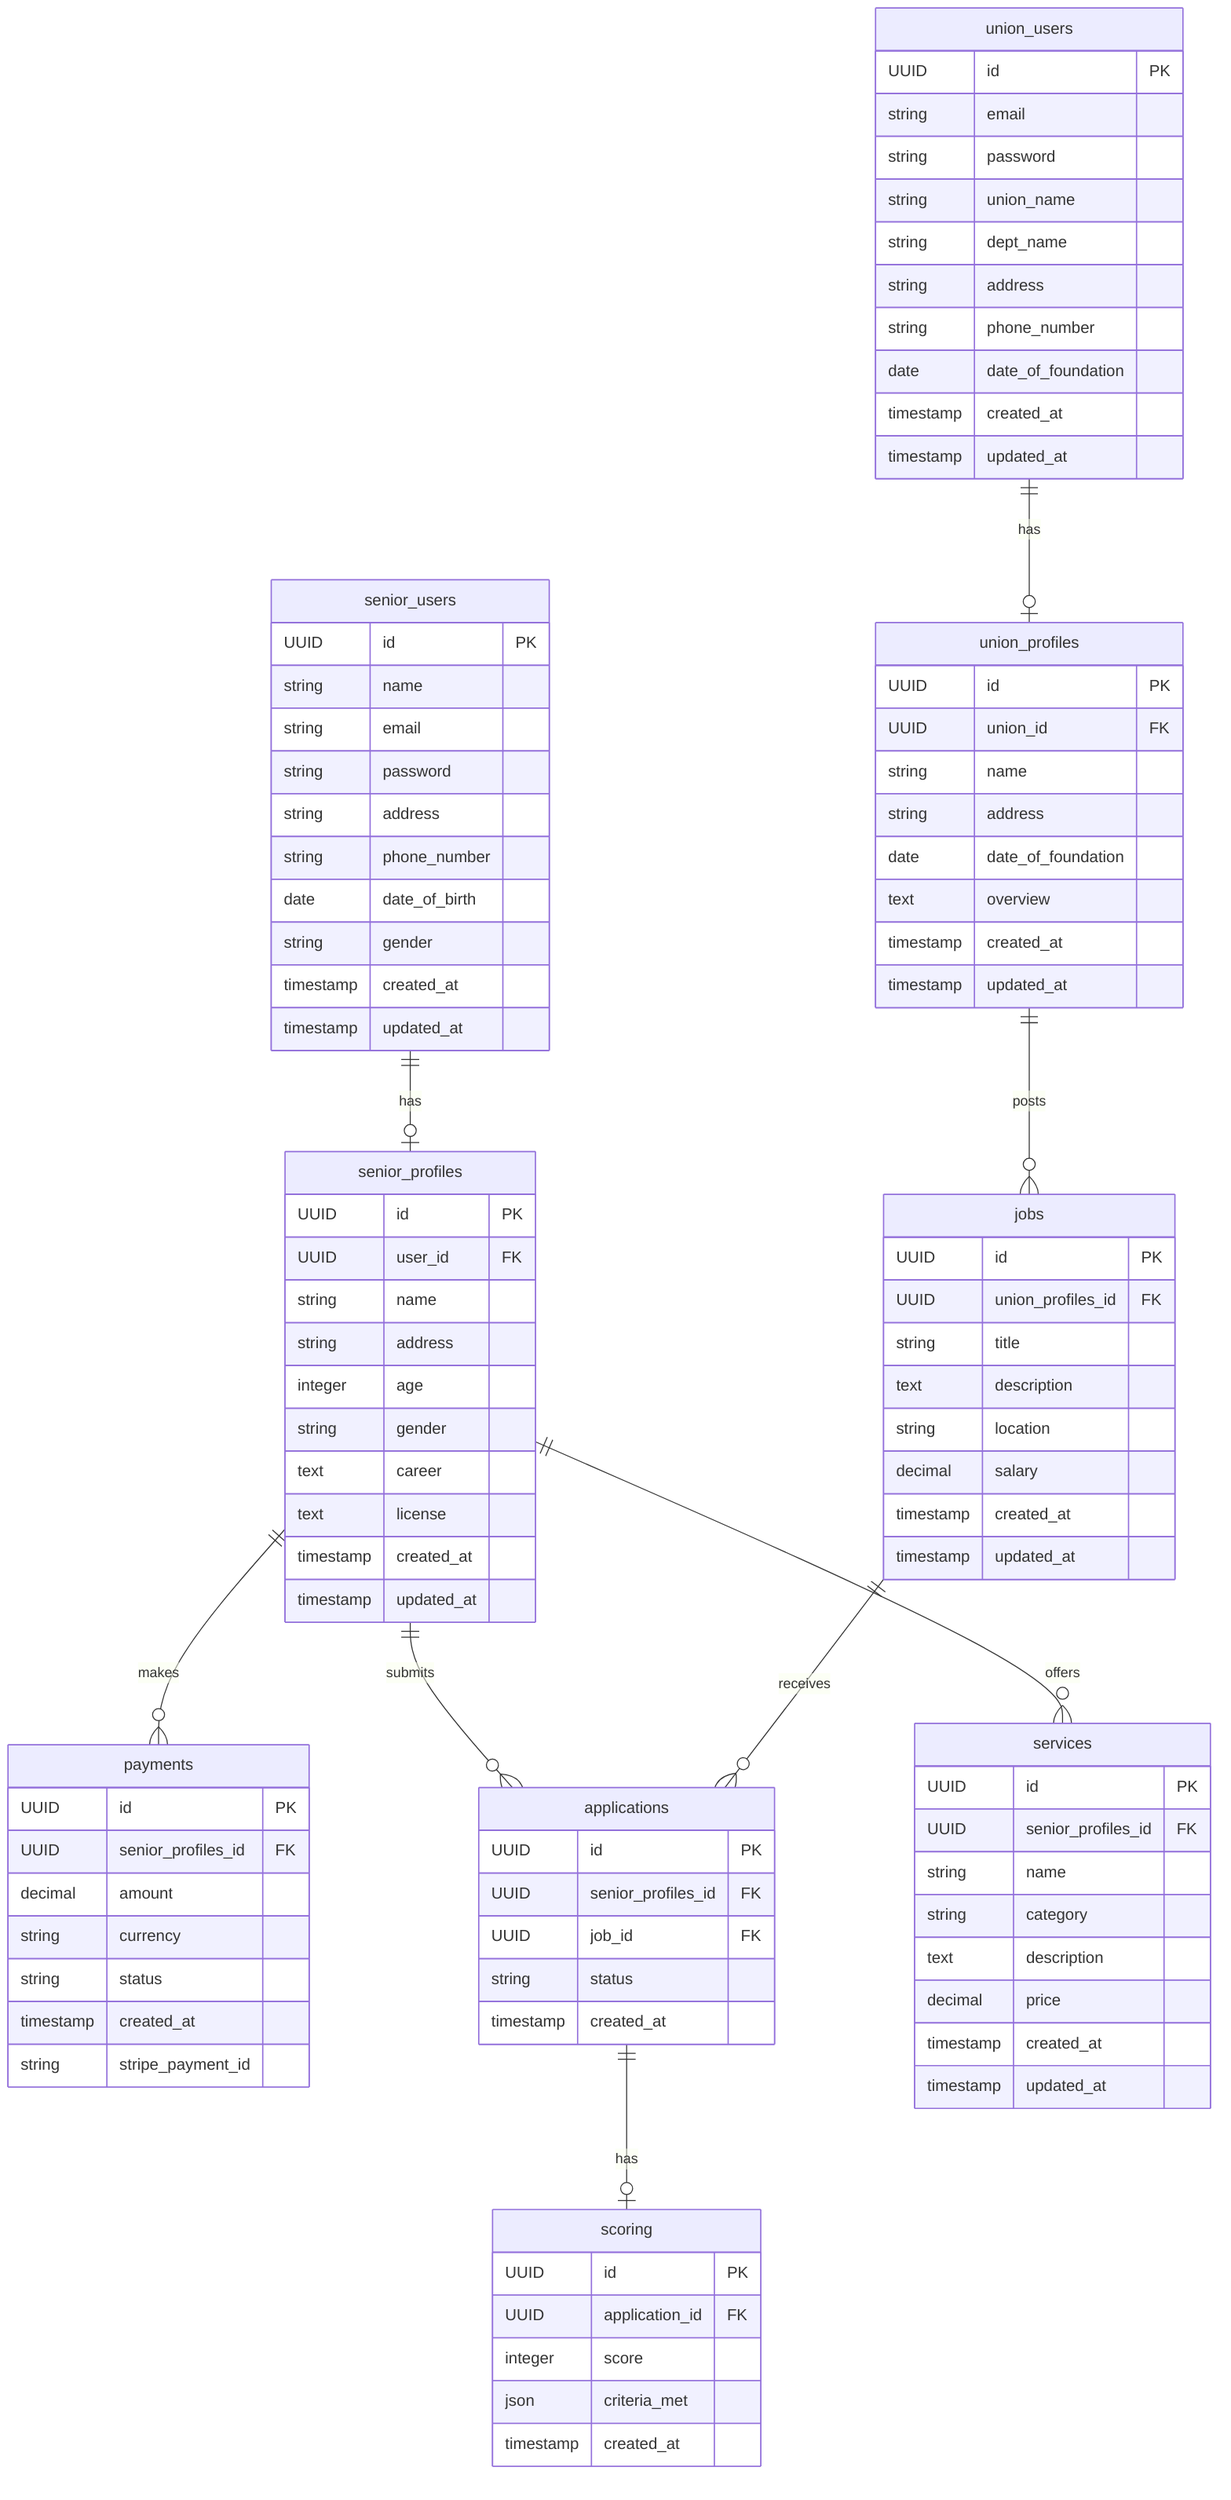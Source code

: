 erDiagram
    senior_users ||--o| senior_profiles : has
    union_users ||--o| union_profiles : has
    senior_profiles ||--o{ payments : makes
    union_profiles ||--o{ jobs : posts
    senior_profiles ||--o{ applications : submits
    jobs ||--o{ applications : receives
    applications ||--o| scoring : has
    senior_profiles ||--o{ services : offers

    senior_users {
        UUID id PK
        string name
        string email
        string password
        string address
        string phone_number
        date date_of_birth
        string gender
        timestamp created_at
        timestamp updated_at
    }

    senior_profiles {
        UUID id PK
        UUID user_id FK
        string name
        string address
        integer age
        string gender
        text career
        text license
        timestamp created_at
        timestamp updated_at
    }

    union_users {
        UUID id PK
        string email
        string password
        string union_name
        string dept_name
        string address
        string phone_number
        date date_of_foundation
        timestamp created_at
        timestamp updated_at
    }

    union_profiles {
        UUID id PK
        UUID union_id FK
        string name
        string address
        date date_of_foundation
        text overview
        timestamp created_at
        timestamp updated_at
    }

    payments {
        UUID id PK
        UUID senior_profiles_id FK
        decimal amount
        string currency
        string status
        timestamp created_at
        string stripe_payment_id
    }

    jobs {
        UUID id PK
        UUID union_profiles_id FK
        string title
        text description
        string location
        decimal salary
        timestamp created_at
        timestamp updated_at
    }

    services {
        UUID id PK
        UUID senior_profiles_id FK
        string name
        string category
        text description
        decimal price
        timestamp created_at
        timestamp updated_at
    }

    applications {
        UUID id PK
        UUID senior_profiles_id FK
        UUID job_id FK
        string status
        timestamp created_at
    }

    scoring {
        UUID id PK
        UUID application_id FK
        integer score
        json criteria_met
        timestamp created_at
    }